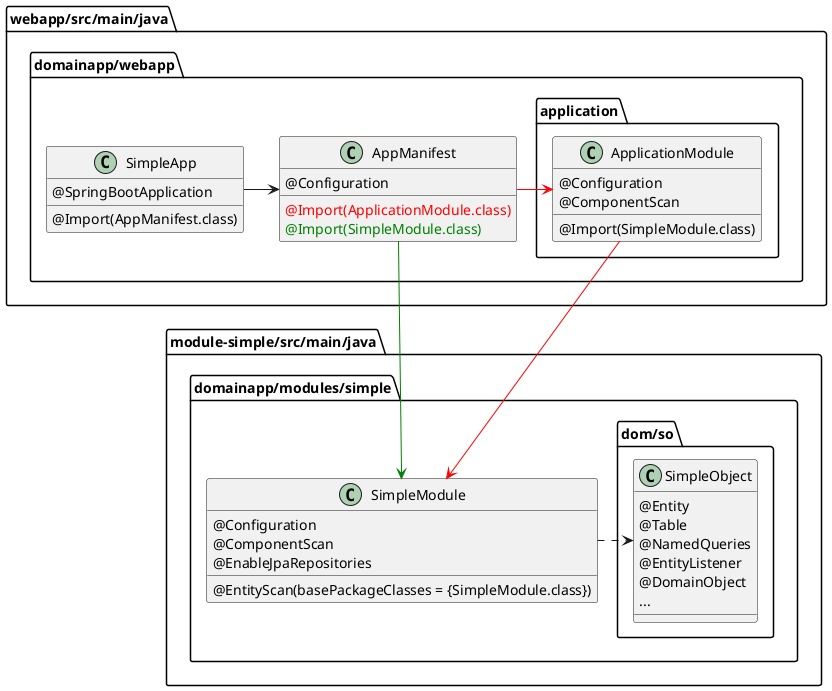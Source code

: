 @startuml

package "webapp/src/main/java" {
    package "domainapp/webapp" {
        class SimpleApp {
            @SpringBootApplication
            @Import(AppManifest.class)
        }
        class AppManifest {
            @Configuration
            <color:red>@Import(ApplicationModule.class)
            <color:green>@Import(SimpleModule.class)
        }
        SimpleApp -> AppManifest
        package "application" {
            class ApplicationModule {
                 @Configuration
                 @Import(SimpleModule.class)
                 @ComponentScan
            }
        }
        AppManifest -> ApplicationModule #red
    }
}

package "module-simple/src/main/java" {
    package domainapp/modules/simple {
        class SimpleModule {
            @Configuration
            @ComponentScan
            @EnableJpaRepositories
            @EntityScan(basePackageClasses = {SimpleModule.class})
        }
        package "dom/so" {
            class SimpleObject{
                @Entity
                @Table
                @NamedQueries
                @EntityListener
                @DomainObject
                ...
            }
        }
        SimpleModule .> SimpleObject
    }
}
ApplicationModule -> SimpleModule #red
AppManifest --> SimpleModule #green

@enduml
